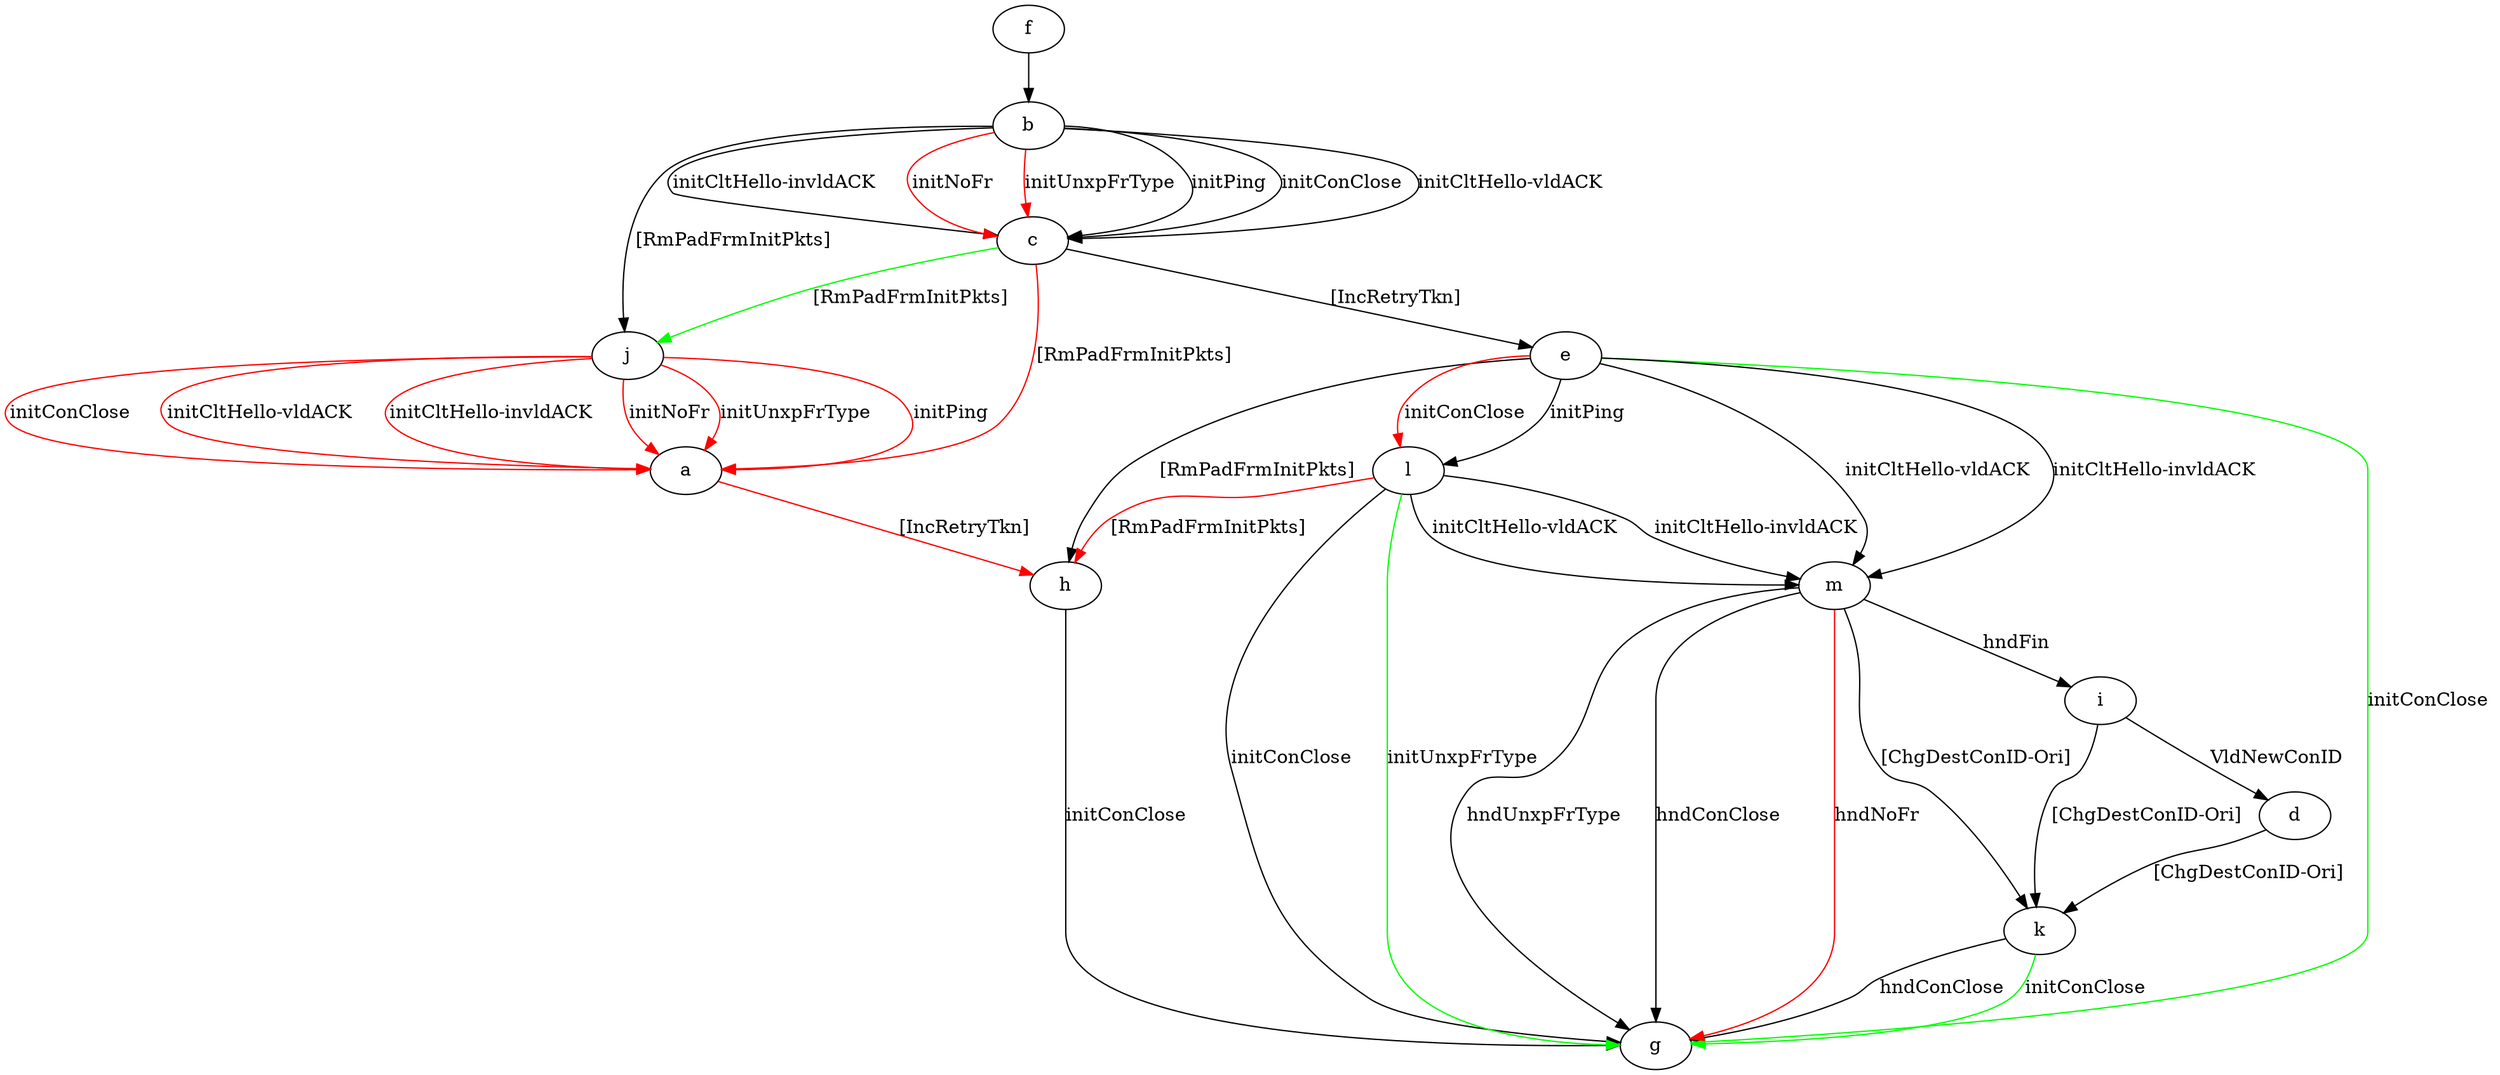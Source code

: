 digraph "" {
	a -> h	[key=0,
		color=red,
		label="[IncRetryTkn] "];
	b -> c	[key=0,
		label="initPing "];
	b -> c	[key=1,
		label="initConClose "];
	b -> c	[key=2,
		label="initCltHello-vldACK "];
	b -> c	[key=3,
		label="initCltHello-invldACK "];
	b -> c	[key=4,
		color=red,
		label="initNoFr "];
	b -> c	[key=5,
		color=red,
		label="initUnxpFrType "];
	b -> j	[key=0,
		label="[RmPadFrmInitPkts] "];
	c -> a	[key=0,
		color=red,
		label="[RmPadFrmInitPkts] "];
	c -> e	[key=0,
		label="[IncRetryTkn] "];
	c -> j	[key=0,
		color=green,
		label="[RmPadFrmInitPkts] "];
	d -> k	[key=0,
		label="[ChgDestConID-Ori] "];
	e -> g	[key=0,
		color=green,
		label="initConClose "];
	e -> h	[key=0,
		label="[RmPadFrmInitPkts] "];
	e -> l	[key=0,
		label="initPing "];
	e -> l	[key=1,
		color=red,
		label="initConClose "];
	e -> m	[key=0,
		label="initCltHello-vldACK "];
	e -> m	[key=1,
		label="initCltHello-invldACK "];
	f -> b	[key=0];
	h -> g	[key=0,
		label="initConClose "];
	i -> d	[key=0,
		label="VldNewConID "];
	i -> k	[key=0,
		label="[ChgDestConID-Ori] "];
	j -> a	[key=0,
		color=red,
		label="initPing "];
	j -> a	[key=1,
		color=red,
		label="initConClose "];
	j -> a	[key=2,
		color=red,
		label="initCltHello-vldACK "];
	j -> a	[key=3,
		color=red,
		label="initCltHello-invldACK "];
	j -> a	[key=4,
		color=red,
		label="initNoFr "];
	j -> a	[key=5,
		color=red,
		label="initUnxpFrType "];
	k -> g	[key=0,
		label="hndConClose "];
	k -> g	[key=1,
		color=green,
		label="initConClose "];
	l -> g	[key=0,
		label="initConClose "];
	l -> g	[key=1,
		color=green,
		label="initUnxpFrType "];
	l -> h	[key=0,
		color=red,
		label="[RmPadFrmInitPkts] "];
	l -> m	[key=0,
		label="initCltHello-vldACK "];
	l -> m	[key=1,
		label="initCltHello-invldACK "];
	m -> g	[key=0,
		label="hndUnxpFrType "];
	m -> g	[key=1,
		label="hndConClose "];
	m -> g	[key=2,
		color=red,
		label="hndNoFr "];
	m -> i	[key=0,
		label="hndFin "];
	m -> k	[key=0,
		label="[ChgDestConID-Ori] "];
}
